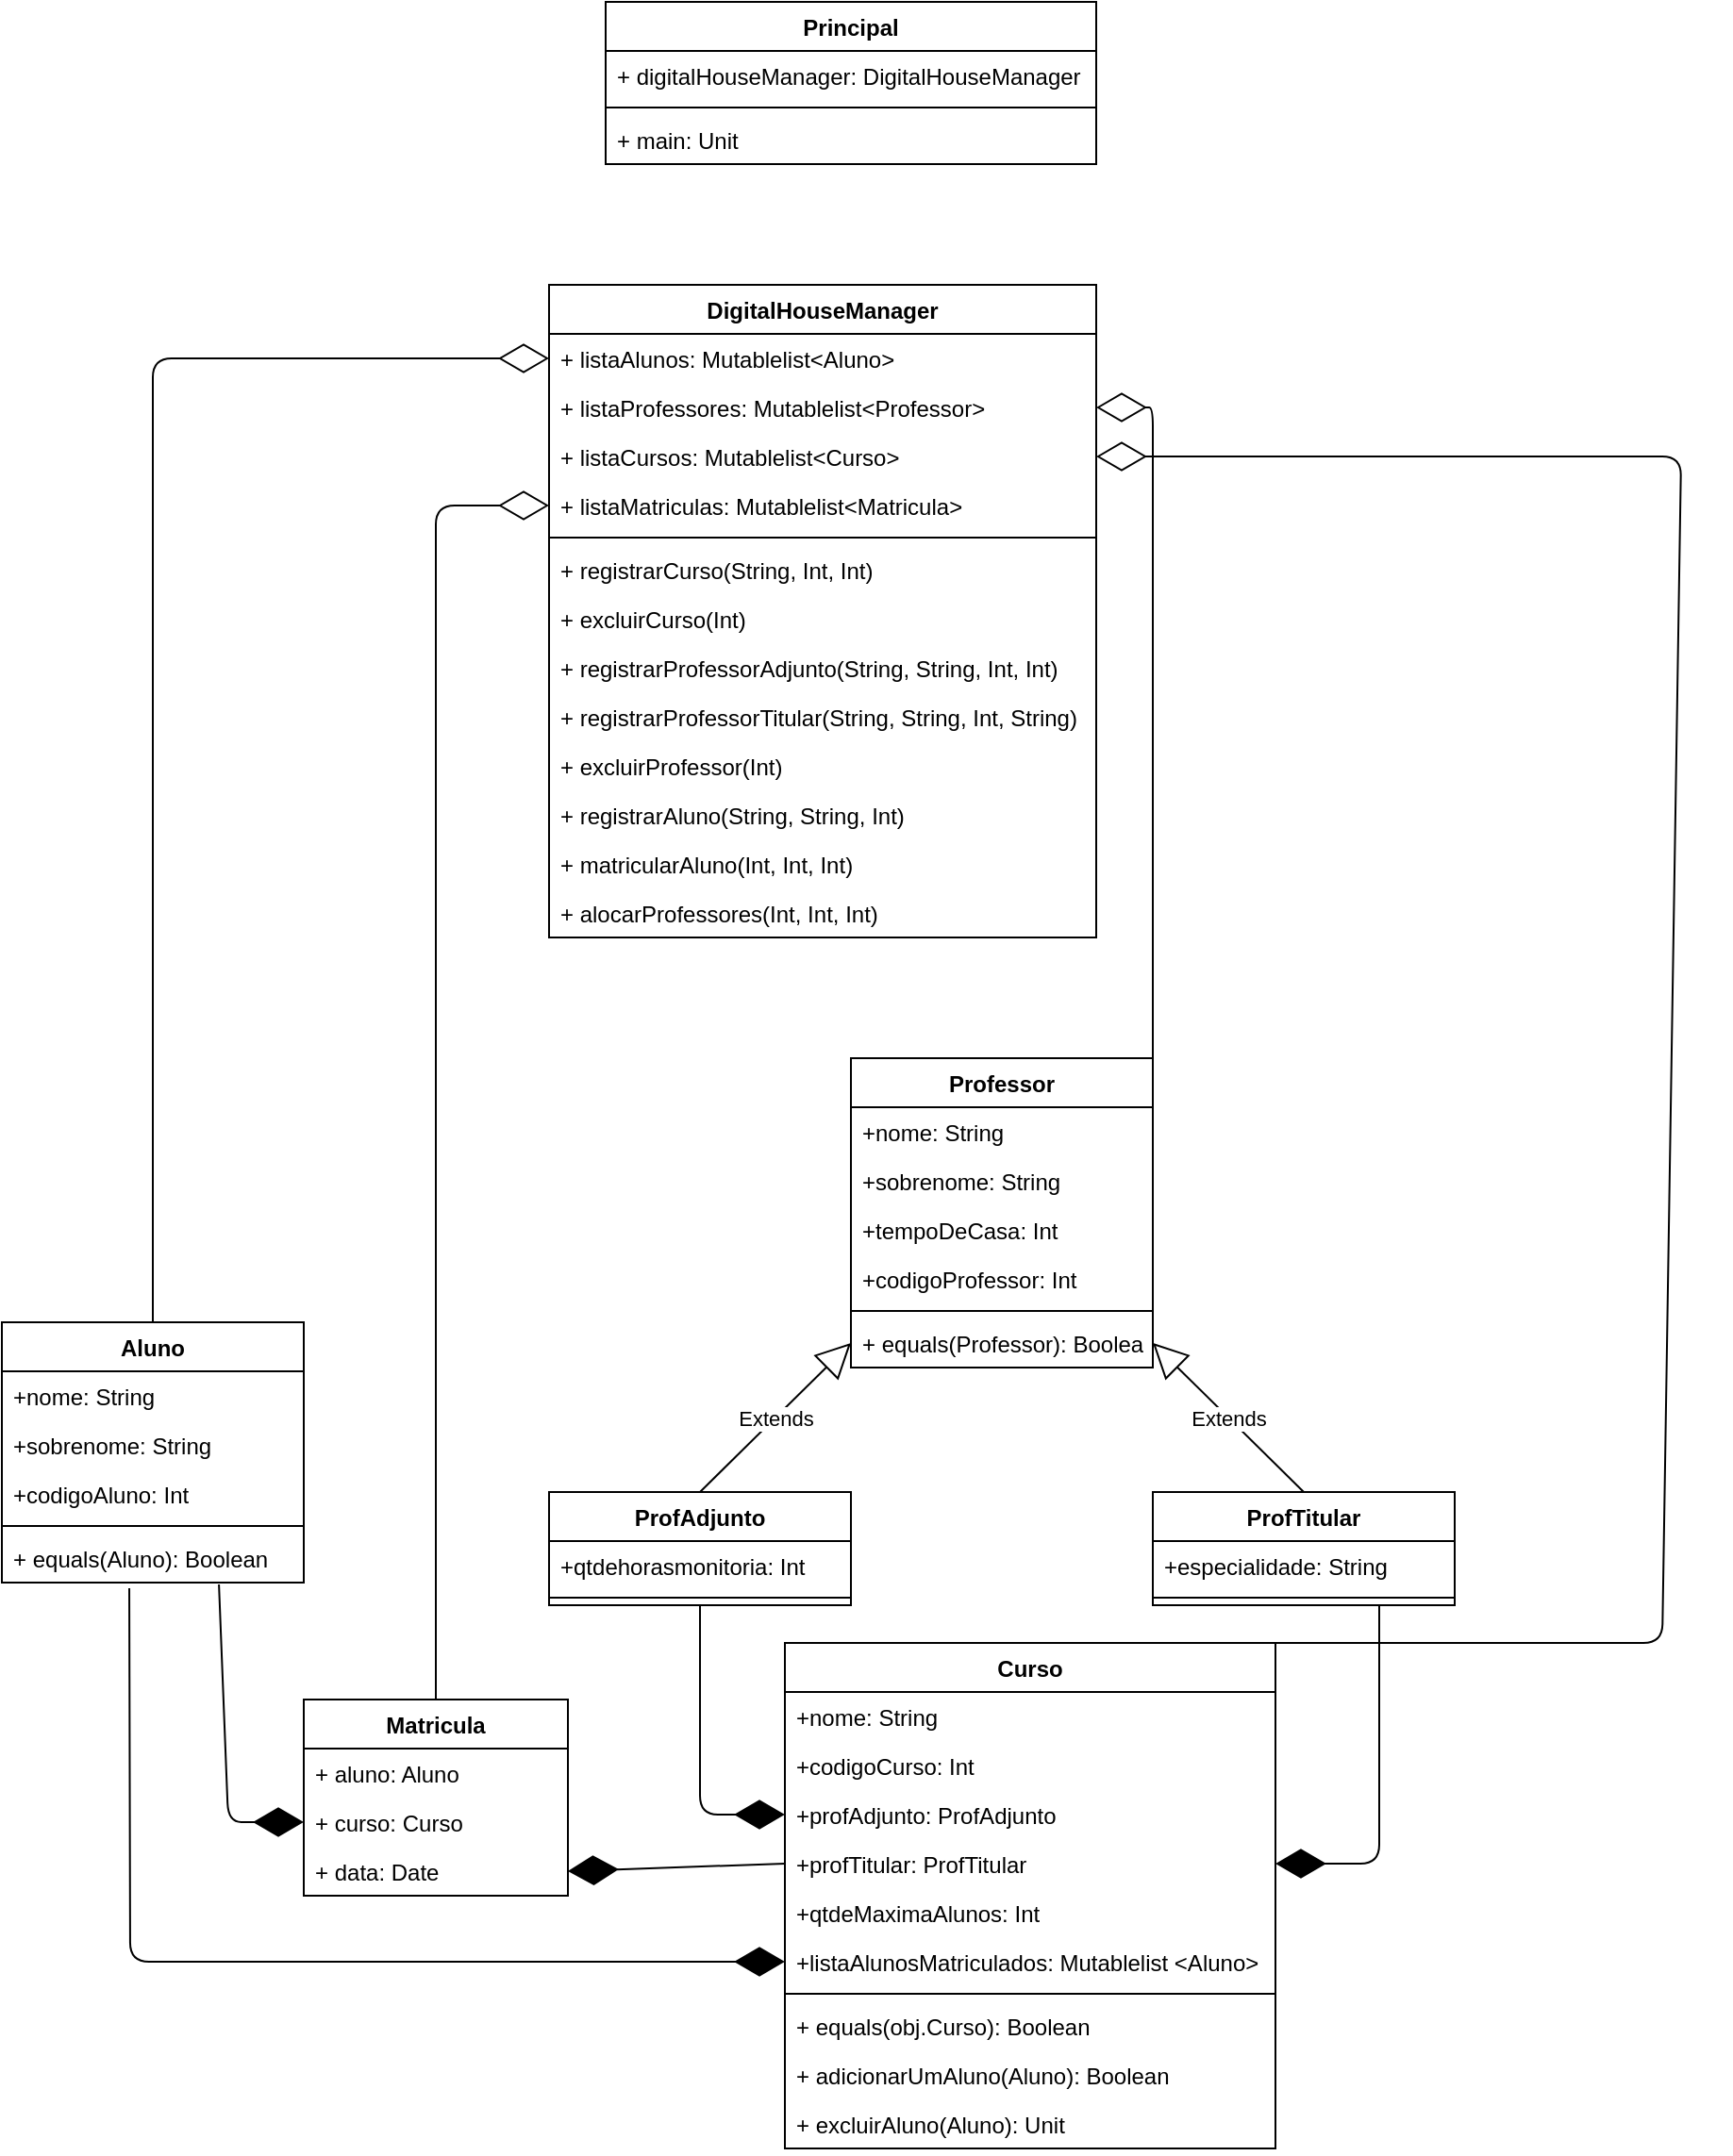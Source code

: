 <mxfile version="13.7.5" type="device"><diagram id="v3Cg1NGe2RmdBt5yivAi" name="Página-1"><mxGraphModel dx="3196" dy="1548" grid="1" gridSize="10" guides="1" tooltips="1" connect="1" arrows="1" fold="1" page="1" pageScale="1" pageWidth="1169" pageHeight="827" math="0" shadow="0"><root><mxCell id="0"/><mxCell id="1" parent="0"/><mxCell id="-B7oGZebIbUH_Uu8g_NC-30" value="Extends" style="endArrow=block;endSize=16;endFill=0;html=1;exitX=0.5;exitY=0;exitDx=0;exitDy=0;entryX=0;entryY=0.5;entryDx=0;entryDy=0;" parent="1" source="-B7oGZebIbUH_Uu8g_NC-20" target="-B7oGZebIbUH_Uu8g_NC-18" edge="1"><mxGeometry width="160" relative="1" as="geometry"><mxPoint x="670" y="790" as="sourcePoint"/><mxPoint x="830" y="790" as="targetPoint"/></mxGeometry></mxCell><mxCell id="-B7oGZebIbUH_Uu8g_NC-31" value="Extends" style="endArrow=block;endSize=16;endFill=0;html=1;exitX=0.5;exitY=0;exitDx=0;exitDy=0;entryX=1;entryY=0.5;entryDx=0;entryDy=0;" parent="1" source="-B7oGZebIbUH_Uu8g_NC-27" target="-B7oGZebIbUH_Uu8g_NC-18" edge="1"><mxGeometry width="160" relative="1" as="geometry"><mxPoint x="670" y="790" as="sourcePoint"/><mxPoint x="830" y="790" as="targetPoint"/></mxGeometry></mxCell><mxCell id="-B7oGZebIbUH_Uu8g_NC-32" value="" style="endArrow=diamondThin;endFill=1;endSize=24;html=1;entryX=0;entryY=0.5;entryDx=0;entryDy=0;exitX=0.5;exitY=1;exitDx=0;exitDy=0;" parent="1" source="-B7oGZebIbUH_Uu8g_NC-20" target="-B7oGZebIbUH_Uu8g_NC-37" edge="1"><mxGeometry width="160" relative="1" as="geometry"><mxPoint x="250" y="809" as="sourcePoint"/><mxPoint x="410" y="809" as="targetPoint"/><Array as="points"><mxPoint x="550" y="991"/></Array></mxGeometry></mxCell><mxCell id="-B7oGZebIbUH_Uu8g_NC-33" value="" style="endArrow=diamondThin;endFill=1;endSize=24;html=1;entryX=1;entryY=0.5;entryDx=0;entryDy=0;exitX=0.75;exitY=1;exitDx=0;exitDy=0;" parent="1" source="-B7oGZebIbUH_Uu8g_NC-27" target="-B7oGZebIbUH_Uu8g_NC-36" edge="1"><mxGeometry width="160" relative="1" as="geometry"><mxPoint x="850" y="900" as="sourcePoint"/><mxPoint x="1010" y="900" as="targetPoint"/><Array as="points"><mxPoint x="910" y="1017"/></Array></mxGeometry></mxCell><mxCell id="-B7oGZebIbUH_Uu8g_NC-38" value="" style="endArrow=diamondThin;endFill=1;endSize=24;html=1;exitX=0.422;exitY=1.115;exitDx=0;exitDy=0;exitPerimeter=0;" parent="1" source="-B7oGZebIbUH_Uu8g_NC-4" target="-B7oGZebIbUH_Uu8g_NC-10" edge="1"><mxGeometry width="160" relative="1" as="geometry"><mxPoint x="240" y="810" as="sourcePoint"/><mxPoint x="550" y="1070" as="targetPoint"/><Array as="points"><mxPoint x="248" y="1069"/></Array></mxGeometry></mxCell><mxCell id="A8vYDsgPSV1OtKstLKBv-5" value="" style="endArrow=diamondThin;endFill=1;endSize=24;html=1;entryX=0;entryY=0.5;entryDx=0;entryDy=0;exitX=0.719;exitY=1.038;exitDx=0;exitDy=0;exitPerimeter=0;" parent="1" source="-B7oGZebIbUH_Uu8g_NC-4" target="A8vYDsgPSV1OtKstLKBv-3" edge="1"><mxGeometry width="160" relative="1" as="geometry"><mxPoint x="290" y="900" as="sourcePoint"/><mxPoint x="450" y="900" as="targetPoint"/><Array as="points"><mxPoint x="300" y="995"/></Array></mxGeometry></mxCell><mxCell id="A8vYDsgPSV1OtKstLKBv-6" value="" style="endArrow=diamondThin;endFill=1;endSize=24;html=1;entryX=1;entryY=0.5;entryDx=0;entryDy=0;exitX=0;exitY=0.5;exitDx=0;exitDy=0;" parent="1" source="-B7oGZebIbUH_Uu8g_NC-36" target="A8vYDsgPSV1OtKstLKBv-4" edge="1"><mxGeometry width="160" relative="1" as="geometry"><mxPoint x="305.04" y="668.988" as="sourcePoint"/><mxPoint x="350" y="1015" as="targetPoint"/><Array as="points"/></mxGeometry></mxCell><mxCell id="nUbcW3_yXM1W5o03W_ev-8" value="" style="endArrow=diamondThin;endFill=0;endSize=24;html=1;entryX=0;entryY=0.5;entryDx=0;entryDy=0;exitX=0.5;exitY=0;exitDx=0;exitDy=0;" parent="1" source="-B7oGZebIbUH_Uu8g_NC-1" target="nUbcW3_yXM1W5o03W_ev-2" edge="1"><mxGeometry width="160" relative="1" as="geometry"><mxPoint x="320" y="270" as="sourcePoint"/><mxPoint x="480" y="270" as="targetPoint"/><Array as="points"><mxPoint x="260" y="219"/></Array></mxGeometry></mxCell><mxCell id="nUbcW3_yXM1W5o03W_ev-9" value="" style="endArrow=diamondThin;endFill=0;endSize=24;html=1;entryX=0;entryY=0.5;entryDx=0;entryDy=0;exitX=0.5;exitY=0;exitDx=0;exitDy=0;" parent="1" source="A8vYDsgPSV1OtKstLKBv-1" target="nUbcW3_yXM1W5o03W_ev-7" edge="1"><mxGeometry width="160" relative="1" as="geometry"><mxPoint x="390" y="430" as="sourcePoint"/><mxPoint x="550" y="430" as="targetPoint"/><Array as="points"><mxPoint x="410" y="297"/></Array></mxGeometry></mxCell><mxCell id="nUbcW3_yXM1W5o03W_ev-10" value="" style="endArrow=diamondThin;endFill=0;endSize=24;html=1;exitX=1;exitY=0;exitDx=0;exitDy=0;entryX=1;entryY=0.5;entryDx=0;entryDy=0;" parent="1" source="-B7oGZebIbUH_Uu8g_NC-13" target="nUbcW3_yXM1W5o03W_ev-6" edge="1"><mxGeometry width="160" relative="1" as="geometry"><mxPoint x="850" y="450" as="sourcePoint"/><mxPoint x="1010" y="450" as="targetPoint"/><Array as="points"><mxPoint x="790" y="245"/></Array></mxGeometry></mxCell><mxCell id="nUbcW3_yXM1W5o03W_ev-11" value="" style="endArrow=diamondThin;endFill=0;endSize=24;html=1;exitX=1;exitY=0;exitDx=0;exitDy=0;entryX=1;entryY=0.5;entryDx=0;entryDy=0;" parent="1" source="-B7oGZebIbUH_Uu8g_NC-7" target="nUbcW3_yXM1W5o03W_ev-5" edge="1"><mxGeometry width="160" relative="1" as="geometry"><mxPoint x="900" y="420" as="sourcePoint"/><mxPoint x="1060" y="420" as="targetPoint"/><Array as="points"><mxPoint x="1060" y="900"/><mxPoint x="1070" y="271"/></Array></mxGeometry></mxCell><mxCell id="nUbcW3_yXM1W5o03W_ev-1" value="DigitalHouseManager" style="swimlane;fontStyle=1;align=center;verticalAlign=top;childLayout=stackLayout;horizontal=1;startSize=26;horizontalStack=0;resizeParent=1;resizeParentMax=0;resizeLast=0;collapsible=1;marginBottom=0;" parent="1" vertex="1"><mxGeometry x="470" y="180" width="290" height="346" as="geometry"/></mxCell><mxCell id="nUbcW3_yXM1W5o03W_ev-2" value="+ listaAlunos: Mutablelist&lt;Aluno&gt;" style="text;strokeColor=none;fillColor=none;align=left;verticalAlign=top;spacingLeft=4;spacingRight=4;overflow=hidden;rotatable=0;points=[[0,0.5],[1,0.5]];portConstraint=eastwest;" parent="nUbcW3_yXM1W5o03W_ev-1" vertex="1"><mxGeometry y="26" width="290" height="26" as="geometry"/></mxCell><mxCell id="nUbcW3_yXM1W5o03W_ev-6" value="+ listaProfessores: Mutablelist&lt;Professor&gt;" style="text;strokeColor=none;fillColor=none;align=left;verticalAlign=top;spacingLeft=4;spacingRight=4;overflow=hidden;rotatable=0;points=[[0,0.5],[1,0.5]];portConstraint=eastwest;" parent="nUbcW3_yXM1W5o03W_ev-1" vertex="1"><mxGeometry y="52" width="290" height="26" as="geometry"/></mxCell><mxCell id="nUbcW3_yXM1W5o03W_ev-5" value="+ listaCursos: Mutablelist&lt;Curso&gt;" style="text;strokeColor=none;fillColor=none;align=left;verticalAlign=top;spacingLeft=4;spacingRight=4;overflow=hidden;rotatable=0;points=[[0,0.5],[1,0.5]];portConstraint=eastwest;" parent="nUbcW3_yXM1W5o03W_ev-1" vertex="1"><mxGeometry y="78" width="290" height="26" as="geometry"/></mxCell><mxCell id="nUbcW3_yXM1W5o03W_ev-7" value="+ listaMatriculas: Mutablelist&lt;Matricula&gt;" style="text;strokeColor=none;fillColor=none;align=left;verticalAlign=top;spacingLeft=4;spacingRight=4;overflow=hidden;rotatable=0;points=[[0,0.5],[1,0.5]];portConstraint=eastwest;" parent="nUbcW3_yXM1W5o03W_ev-1" vertex="1"><mxGeometry y="104" width="290" height="26" as="geometry"/></mxCell><mxCell id="nUbcW3_yXM1W5o03W_ev-3" value="" style="line;strokeWidth=1;fillColor=none;align=left;verticalAlign=middle;spacingTop=-1;spacingLeft=3;spacingRight=3;rotatable=0;labelPosition=right;points=[];portConstraint=eastwest;" parent="nUbcW3_yXM1W5o03W_ev-1" vertex="1"><mxGeometry y="130" width="290" height="8" as="geometry"/></mxCell><mxCell id="nUbcW3_yXM1W5o03W_ev-4" value="+ registrarCurso(String, Int, Int)" style="text;strokeColor=none;fillColor=none;align=left;verticalAlign=top;spacingLeft=4;spacingRight=4;overflow=hidden;rotatable=0;points=[[0,0.5],[1,0.5]];portConstraint=eastwest;" parent="nUbcW3_yXM1W5o03W_ev-1" vertex="1"><mxGeometry y="138" width="290" height="26" as="geometry"/></mxCell><mxCell id="nUbcW3_yXM1W5o03W_ev-15" value="+ excluirCurso(Int)" style="text;strokeColor=none;fillColor=none;align=left;verticalAlign=top;spacingLeft=4;spacingRight=4;overflow=hidden;rotatable=0;points=[[0,0.5],[1,0.5]];portConstraint=eastwest;" parent="nUbcW3_yXM1W5o03W_ev-1" vertex="1"><mxGeometry y="164" width="290" height="26" as="geometry"/></mxCell><mxCell id="nUbcW3_yXM1W5o03W_ev-16" value="+ registrarProfessorAdjunto(String, String, Int, Int)" style="text;strokeColor=none;fillColor=none;align=left;verticalAlign=top;spacingLeft=4;spacingRight=4;overflow=hidden;rotatable=0;points=[[0,0.5],[1,0.5]];portConstraint=eastwest;" parent="nUbcW3_yXM1W5o03W_ev-1" vertex="1"><mxGeometry y="190" width="290" height="26" as="geometry"/></mxCell><mxCell id="nUbcW3_yXM1W5o03W_ev-17" value="+ registrarProfessorTitular(String, String, Int, String)" style="text;strokeColor=none;fillColor=none;align=left;verticalAlign=top;spacingLeft=4;spacingRight=4;overflow=hidden;rotatable=0;points=[[0,0.5],[1,0.5]];portConstraint=eastwest;" parent="nUbcW3_yXM1W5o03W_ev-1" vertex="1"><mxGeometry y="216" width="290" height="26" as="geometry"/></mxCell><mxCell id="nUbcW3_yXM1W5o03W_ev-18" value="+ excluirProfessor(Int)" style="text;strokeColor=none;fillColor=none;align=left;verticalAlign=top;spacingLeft=4;spacingRight=4;overflow=hidden;rotatable=0;points=[[0,0.5],[1,0.5]];portConstraint=eastwest;" parent="nUbcW3_yXM1W5o03W_ev-1" vertex="1"><mxGeometry y="242" width="290" height="26" as="geometry"/></mxCell><mxCell id="nUbcW3_yXM1W5o03W_ev-19" value="+ registrarAluno(String, String, Int)" style="text;strokeColor=none;fillColor=none;align=left;verticalAlign=top;spacingLeft=4;spacingRight=4;overflow=hidden;rotatable=0;points=[[0,0.5],[1,0.5]];portConstraint=eastwest;" parent="nUbcW3_yXM1W5o03W_ev-1" vertex="1"><mxGeometry y="268" width="290" height="26" as="geometry"/></mxCell><mxCell id="nUbcW3_yXM1W5o03W_ev-20" value="+ matricularAluno(Int, Int, Int)" style="text;strokeColor=none;fillColor=none;align=left;verticalAlign=top;spacingLeft=4;spacingRight=4;overflow=hidden;rotatable=0;points=[[0,0.5],[1,0.5]];portConstraint=eastwest;" parent="nUbcW3_yXM1W5o03W_ev-1" vertex="1"><mxGeometry y="294" width="290" height="26" as="geometry"/></mxCell><mxCell id="nUbcW3_yXM1W5o03W_ev-21" value="+ alocarProfessores(Int, Int, Int)" style="text;strokeColor=none;fillColor=none;align=left;verticalAlign=top;spacingLeft=4;spacingRight=4;overflow=hidden;rotatable=0;points=[[0,0.5],[1,0.5]];portConstraint=eastwest;" parent="nUbcW3_yXM1W5o03W_ev-1" vertex="1"><mxGeometry y="320" width="290" height="26" as="geometry"/></mxCell><mxCell id="-B7oGZebIbUH_Uu8g_NC-7" value="Curso" style="swimlane;fontStyle=1;align=center;verticalAlign=top;childLayout=stackLayout;horizontal=1;startSize=26;horizontalStack=0;resizeParent=1;resizeParentMax=0;resizeLast=0;collapsible=1;marginBottom=0;" parent="1" vertex="1"><mxGeometry x="595" y="900" width="260" height="268" as="geometry"/></mxCell><mxCell id="-B7oGZebIbUH_Uu8g_NC-8" value="+nome: String" style="text;strokeColor=none;fillColor=none;align=left;verticalAlign=top;spacingLeft=4;spacingRight=4;overflow=hidden;rotatable=0;points=[[0,0.5],[1,0.5]];portConstraint=eastwest;" parent="-B7oGZebIbUH_Uu8g_NC-7" vertex="1"><mxGeometry y="26" width="260" height="26" as="geometry"/></mxCell><mxCell id="-B7oGZebIbUH_Uu8g_NC-35" value="+codigoCurso: Int" style="text;strokeColor=none;fillColor=none;align=left;verticalAlign=top;spacingLeft=4;spacingRight=4;overflow=hidden;rotatable=0;points=[[0,0.5],[1,0.5]];portConstraint=eastwest;" parent="-B7oGZebIbUH_Uu8g_NC-7" vertex="1"><mxGeometry y="52" width="260" height="26" as="geometry"/></mxCell><mxCell id="-B7oGZebIbUH_Uu8g_NC-37" value="+profAdjunto: ProfAdjunto" style="text;strokeColor=none;fillColor=none;align=left;verticalAlign=top;spacingLeft=4;spacingRight=4;overflow=hidden;rotatable=0;points=[[0,0.5],[1,0.5]];portConstraint=eastwest;" parent="-B7oGZebIbUH_Uu8g_NC-7" vertex="1"><mxGeometry y="78" width="260" height="26" as="geometry"/></mxCell><mxCell id="-B7oGZebIbUH_Uu8g_NC-36" value="+profTitular: ProfTitular" style="text;strokeColor=none;fillColor=none;align=left;verticalAlign=top;spacingLeft=4;spacingRight=4;overflow=hidden;rotatable=0;points=[[0,0.5],[1,0.5]];portConstraint=eastwest;" parent="-B7oGZebIbUH_Uu8g_NC-7" vertex="1"><mxGeometry y="104" width="260" height="26" as="geometry"/></mxCell><mxCell id="-B7oGZebIbUH_Uu8g_NC-34" value="+qtdeMaximaAlunos: Int" style="text;strokeColor=none;fillColor=none;align=left;verticalAlign=top;spacingLeft=4;spacingRight=4;overflow=hidden;rotatable=0;points=[[0,0.5],[1,0.5]];portConstraint=eastwest;" parent="-B7oGZebIbUH_Uu8g_NC-7" vertex="1"><mxGeometry y="130" width="260" height="26" as="geometry"/></mxCell><mxCell id="-B7oGZebIbUH_Uu8g_NC-10" value="+listaAlunosMatriculados: Mutablelist &lt;Aluno&gt;" style="text;strokeColor=none;fillColor=none;align=left;verticalAlign=top;spacingLeft=4;spacingRight=4;overflow=hidden;rotatable=0;points=[[0,0.5],[1,0.5]];portConstraint=eastwest;" parent="-B7oGZebIbUH_Uu8g_NC-7" vertex="1"><mxGeometry y="156" width="260" height="26" as="geometry"/></mxCell><mxCell id="-B7oGZebIbUH_Uu8g_NC-11" value="" style="line;strokeWidth=1;fillColor=none;align=left;verticalAlign=middle;spacingTop=-1;spacingLeft=3;spacingRight=3;rotatable=0;labelPosition=right;points=[];portConstraint=eastwest;" parent="-B7oGZebIbUH_Uu8g_NC-7" vertex="1"><mxGeometry y="182" width="260" height="8" as="geometry"/></mxCell><mxCell id="-B7oGZebIbUH_Uu8g_NC-12" value="+ equals(obj.Curso): Boolean" style="text;strokeColor=none;fillColor=none;align=left;verticalAlign=top;spacingLeft=4;spacingRight=4;overflow=hidden;rotatable=0;points=[[0,0.5],[1,0.5]];portConstraint=eastwest;" parent="-B7oGZebIbUH_Uu8g_NC-7" vertex="1"><mxGeometry y="190" width="260" height="26" as="geometry"/></mxCell><mxCell id="nUbcW3_yXM1W5o03W_ev-13" value="+ adicionarUmAluno(Aluno): Boolean" style="text;strokeColor=none;fillColor=none;align=left;verticalAlign=top;spacingLeft=4;spacingRight=4;overflow=hidden;rotatable=0;points=[[0,0.5],[1,0.5]];portConstraint=eastwest;" parent="-B7oGZebIbUH_Uu8g_NC-7" vertex="1"><mxGeometry y="216" width="260" height="26" as="geometry"/></mxCell><mxCell id="nUbcW3_yXM1W5o03W_ev-14" value="+ excluirAluno(Aluno): Unit" style="text;strokeColor=none;fillColor=none;align=left;verticalAlign=top;spacingLeft=4;spacingRight=4;overflow=hidden;rotatable=0;points=[[0,0.5],[1,0.5]];portConstraint=eastwest;" parent="-B7oGZebIbUH_Uu8g_NC-7" vertex="1"><mxGeometry y="242" width="260" height="26" as="geometry"/></mxCell><mxCell id="A8vYDsgPSV1OtKstLKBv-1" value="Matricula" style="swimlane;fontStyle=1;childLayout=stackLayout;horizontal=1;startSize=26;fillColor=none;horizontalStack=0;resizeParent=1;resizeParentMax=0;resizeLast=0;collapsible=1;marginBottom=0;" parent="1" vertex="1"><mxGeometry x="340" y="930" width="140" height="104" as="geometry"/></mxCell><mxCell id="A8vYDsgPSV1OtKstLKBv-2" value="+ aluno: Aluno" style="text;strokeColor=none;fillColor=none;align=left;verticalAlign=top;spacingLeft=4;spacingRight=4;overflow=hidden;rotatable=0;points=[[0,0.5],[1,0.5]];portConstraint=eastwest;" parent="A8vYDsgPSV1OtKstLKBv-1" vertex="1"><mxGeometry y="26" width="140" height="26" as="geometry"/></mxCell><mxCell id="A8vYDsgPSV1OtKstLKBv-3" value="+ curso: Curso" style="text;strokeColor=none;fillColor=none;align=left;verticalAlign=top;spacingLeft=4;spacingRight=4;overflow=hidden;rotatable=0;points=[[0,0.5],[1,0.5]];portConstraint=eastwest;" parent="A8vYDsgPSV1OtKstLKBv-1" vertex="1"><mxGeometry y="52" width="140" height="26" as="geometry"/></mxCell><mxCell id="A8vYDsgPSV1OtKstLKBv-4" value="+ data: Date" style="text;strokeColor=none;fillColor=none;align=left;verticalAlign=top;spacingLeft=4;spacingRight=4;overflow=hidden;rotatable=0;points=[[0,0.5],[1,0.5]];portConstraint=eastwest;" parent="A8vYDsgPSV1OtKstLKBv-1" vertex="1"><mxGeometry y="78" width="140" height="26" as="geometry"/></mxCell><mxCell id="-B7oGZebIbUH_Uu8g_NC-13" value="Professor" style="swimlane;fontStyle=1;align=center;verticalAlign=top;childLayout=stackLayout;horizontal=1;startSize=26;horizontalStack=0;resizeParent=1;resizeParentMax=0;resizeLast=0;collapsible=1;marginBottom=0;" parent="1" vertex="1"><mxGeometry x="630" y="590" width="160" height="164" as="geometry"/></mxCell><mxCell id="-B7oGZebIbUH_Uu8g_NC-14" value="+nome: String" style="text;strokeColor=none;fillColor=none;align=left;verticalAlign=top;spacingLeft=4;spacingRight=4;overflow=hidden;rotatable=0;points=[[0,0.5],[1,0.5]];portConstraint=eastwest;" parent="-B7oGZebIbUH_Uu8g_NC-13" vertex="1"><mxGeometry y="26" width="160" height="26" as="geometry"/></mxCell><mxCell id="-B7oGZebIbUH_Uu8g_NC-15" value="+sobrenome: String" style="text;strokeColor=none;fillColor=none;align=left;verticalAlign=top;spacingLeft=4;spacingRight=4;overflow=hidden;rotatable=0;points=[[0,0.5],[1,0.5]];portConstraint=eastwest;" parent="-B7oGZebIbUH_Uu8g_NC-13" vertex="1"><mxGeometry y="52" width="160" height="26" as="geometry"/></mxCell><mxCell id="-B7oGZebIbUH_Uu8g_NC-16" value="+tempoDeCasa: Int" style="text;strokeColor=none;fillColor=none;align=left;verticalAlign=top;spacingLeft=4;spacingRight=4;overflow=hidden;rotatable=0;points=[[0,0.5],[1,0.5]];portConstraint=eastwest;" parent="-B7oGZebIbUH_Uu8g_NC-13" vertex="1"><mxGeometry y="78" width="160" height="26" as="geometry"/></mxCell><mxCell id="-B7oGZebIbUH_Uu8g_NC-19" value="+codigoProfessor: Int" style="text;strokeColor=none;fillColor=none;align=left;verticalAlign=top;spacingLeft=4;spacingRight=4;overflow=hidden;rotatable=0;points=[[0,0.5],[1,0.5]];portConstraint=eastwest;" parent="-B7oGZebIbUH_Uu8g_NC-13" vertex="1"><mxGeometry y="104" width="160" height="26" as="geometry"/></mxCell><mxCell id="-B7oGZebIbUH_Uu8g_NC-17" value="" style="line;strokeWidth=1;fillColor=none;align=left;verticalAlign=middle;spacingTop=-1;spacingLeft=3;spacingRight=3;rotatable=0;labelPosition=right;points=[];portConstraint=eastwest;" parent="-B7oGZebIbUH_Uu8g_NC-13" vertex="1"><mxGeometry y="130" width="160" height="8" as="geometry"/></mxCell><mxCell id="-B7oGZebIbUH_Uu8g_NC-18" value="+ equals(Professor): Boolean" style="text;strokeColor=none;fillColor=none;align=left;verticalAlign=top;spacingLeft=4;spacingRight=4;overflow=hidden;rotatable=0;points=[[0,0.5],[1,0.5]];portConstraint=eastwest;" parent="-B7oGZebIbUH_Uu8g_NC-13" vertex="1"><mxGeometry y="138" width="160" height="26" as="geometry"/></mxCell><mxCell id="-B7oGZebIbUH_Uu8g_NC-27" value="ProfTitular" style="swimlane;fontStyle=1;align=center;verticalAlign=top;childLayout=stackLayout;horizontal=1;startSize=26;horizontalStack=0;resizeParent=1;resizeParentMax=0;resizeLast=0;collapsible=1;marginBottom=0;" parent="1" vertex="1"><mxGeometry x="790" y="820" width="160" height="60" as="geometry"/></mxCell><mxCell id="-B7oGZebIbUH_Uu8g_NC-28" value="+especialidade: String" style="text;strokeColor=none;fillColor=none;align=left;verticalAlign=top;spacingLeft=4;spacingRight=4;overflow=hidden;rotatable=0;points=[[0,0.5],[1,0.5]];portConstraint=eastwest;" parent="-B7oGZebIbUH_Uu8g_NC-27" vertex="1"><mxGeometry y="26" width="160" height="26" as="geometry"/></mxCell><mxCell id="-B7oGZebIbUH_Uu8g_NC-29" value="" style="line;strokeWidth=1;fillColor=none;align=left;verticalAlign=middle;spacingTop=-1;spacingLeft=3;spacingRight=3;rotatable=0;labelPosition=right;points=[];portConstraint=eastwest;" parent="-B7oGZebIbUH_Uu8g_NC-27" vertex="1"><mxGeometry y="52" width="160" height="8" as="geometry"/></mxCell><mxCell id="-B7oGZebIbUH_Uu8g_NC-20" value="ProfAdjunto" style="swimlane;fontStyle=1;align=center;verticalAlign=top;childLayout=stackLayout;horizontal=1;startSize=26;horizontalStack=0;resizeParent=1;resizeParentMax=0;resizeLast=0;collapsible=1;marginBottom=0;" parent="1" vertex="1"><mxGeometry x="470" y="820" width="160" height="60" as="geometry"/></mxCell><mxCell id="-B7oGZebIbUH_Uu8g_NC-24" value="+qtdehorasmonitoria: Int" style="text;strokeColor=none;fillColor=none;align=left;verticalAlign=top;spacingLeft=4;spacingRight=4;overflow=hidden;rotatable=0;points=[[0,0.5],[1,0.5]];portConstraint=eastwest;" parent="-B7oGZebIbUH_Uu8g_NC-20" vertex="1"><mxGeometry y="26" width="160" height="26" as="geometry"/></mxCell><mxCell id="-B7oGZebIbUH_Uu8g_NC-25" value="" style="line;strokeWidth=1;fillColor=none;align=left;verticalAlign=middle;spacingTop=-1;spacingLeft=3;spacingRight=3;rotatable=0;labelPosition=right;points=[];portConstraint=eastwest;" parent="-B7oGZebIbUH_Uu8g_NC-20" vertex="1"><mxGeometry y="52" width="160" height="8" as="geometry"/></mxCell><mxCell id="-B7oGZebIbUH_Uu8g_NC-1" value="Aluno" style="swimlane;fontStyle=1;align=center;verticalAlign=top;childLayout=stackLayout;horizontal=1;startSize=26;horizontalStack=0;resizeParent=1;resizeParentMax=0;resizeLast=0;collapsible=1;marginBottom=0;" parent="1" vertex="1"><mxGeometry x="180" y="730" width="160" height="138" as="geometry"/></mxCell><mxCell id="-B7oGZebIbUH_Uu8g_NC-2" value="+nome: String" style="text;strokeColor=none;fillColor=none;align=left;verticalAlign=top;spacingLeft=4;spacingRight=4;overflow=hidden;rotatable=0;points=[[0,0.5],[1,0.5]];portConstraint=eastwest;" parent="-B7oGZebIbUH_Uu8g_NC-1" vertex="1"><mxGeometry y="26" width="160" height="26" as="geometry"/></mxCell><mxCell id="-B7oGZebIbUH_Uu8g_NC-5" value="+sobrenome: String" style="text;strokeColor=none;fillColor=none;align=left;verticalAlign=top;spacingLeft=4;spacingRight=4;overflow=hidden;rotatable=0;points=[[0,0.5],[1,0.5]];portConstraint=eastwest;" parent="-B7oGZebIbUH_Uu8g_NC-1" vertex="1"><mxGeometry y="52" width="160" height="26" as="geometry"/></mxCell><mxCell id="-B7oGZebIbUH_Uu8g_NC-6" value="+codigoAluno: Int" style="text;strokeColor=none;fillColor=none;align=left;verticalAlign=top;spacingLeft=4;spacingRight=4;overflow=hidden;rotatable=0;points=[[0,0.5],[1,0.5]];portConstraint=eastwest;" parent="-B7oGZebIbUH_Uu8g_NC-1" vertex="1"><mxGeometry y="78" width="160" height="26" as="geometry"/></mxCell><mxCell id="-B7oGZebIbUH_Uu8g_NC-3" value="" style="line;strokeWidth=1;fillColor=none;align=left;verticalAlign=middle;spacingTop=-1;spacingLeft=3;spacingRight=3;rotatable=0;labelPosition=right;points=[];portConstraint=eastwest;" parent="-B7oGZebIbUH_Uu8g_NC-1" vertex="1"><mxGeometry y="104" width="160" height="8" as="geometry"/></mxCell><mxCell id="-B7oGZebIbUH_Uu8g_NC-4" value="+ equals(Aluno): Boolean" style="text;strokeColor=none;fillColor=none;align=left;verticalAlign=top;spacingLeft=4;spacingRight=4;overflow=hidden;rotatable=0;points=[[0,0.5],[1,0.5]];portConstraint=eastwest;" parent="-B7oGZebIbUH_Uu8g_NC-1" vertex="1"><mxGeometry y="112" width="160" height="26" as="geometry"/></mxCell><mxCell id="vHRqMoNgjVaQeQtnzqaf-1" value="Principal" style="swimlane;fontStyle=1;align=center;verticalAlign=top;childLayout=stackLayout;horizontal=1;startSize=26;horizontalStack=0;resizeParent=1;resizeParentMax=0;resizeLast=0;collapsible=1;marginBottom=0;" vertex="1" parent="1"><mxGeometry x="500" y="30" width="260" height="86" as="geometry"/></mxCell><mxCell id="vHRqMoNgjVaQeQtnzqaf-2" value="+ digitalHouseManager: DigitalHouseManager" style="text;strokeColor=none;fillColor=none;align=left;verticalAlign=top;spacingLeft=4;spacingRight=4;overflow=hidden;rotatable=0;points=[[0,0.5],[1,0.5]];portConstraint=eastwest;" vertex="1" parent="vHRqMoNgjVaQeQtnzqaf-1"><mxGeometry y="26" width="260" height="26" as="geometry"/></mxCell><mxCell id="vHRqMoNgjVaQeQtnzqaf-3" value="" style="line;strokeWidth=1;fillColor=none;align=left;verticalAlign=middle;spacingTop=-1;spacingLeft=3;spacingRight=3;rotatable=0;labelPosition=right;points=[];portConstraint=eastwest;" vertex="1" parent="vHRqMoNgjVaQeQtnzqaf-1"><mxGeometry y="52" width="260" height="8" as="geometry"/></mxCell><mxCell id="vHRqMoNgjVaQeQtnzqaf-4" value="+ main: Unit" style="text;strokeColor=none;fillColor=none;align=left;verticalAlign=top;spacingLeft=4;spacingRight=4;overflow=hidden;rotatable=0;points=[[0,0.5],[1,0.5]];portConstraint=eastwest;" vertex="1" parent="vHRqMoNgjVaQeQtnzqaf-1"><mxGeometry y="60" width="260" height="26" as="geometry"/></mxCell></root></mxGraphModel></diagram></mxfile>